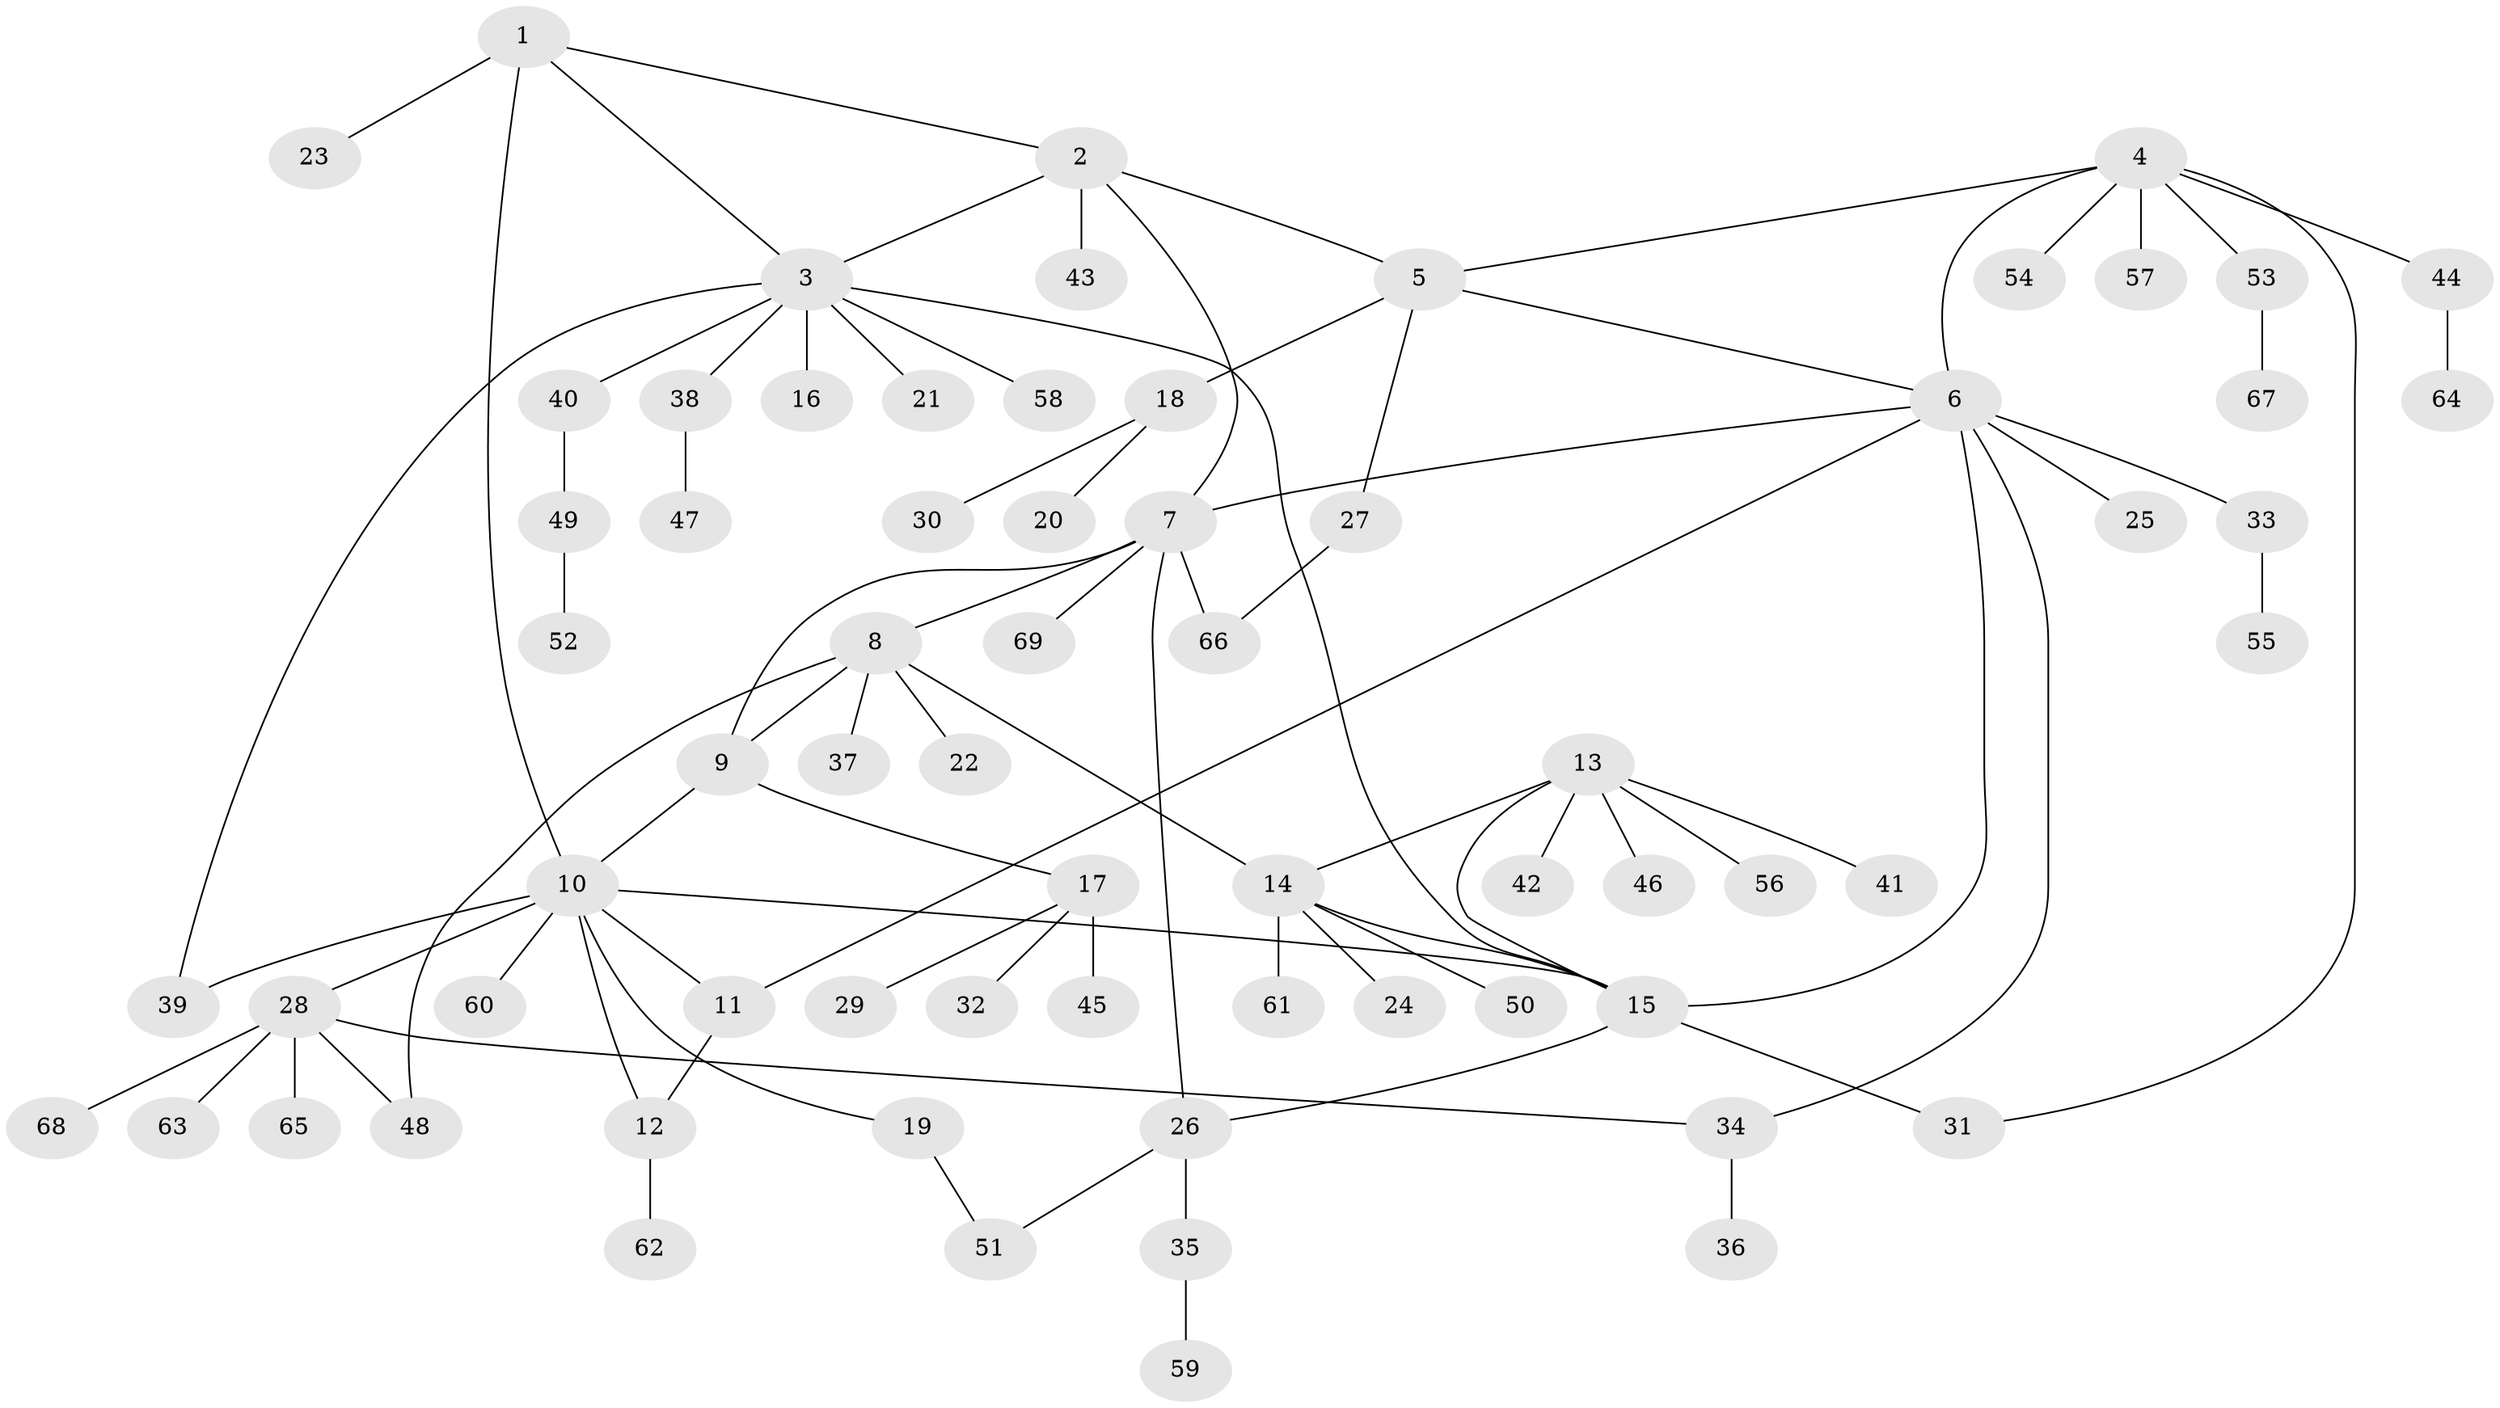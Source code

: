 // coarse degree distribution, {6: 0.0392156862745098, 7: 0.0196078431372549, 5: 0.058823529411764705, 10: 0.0196078431372549, 8: 0.0196078431372549, 4: 0.0392156862745098, 13: 0.0196078431372549, 3: 0.058823529411764705, 2: 0.17647058823529413, 1: 0.5490196078431373}
// Generated by graph-tools (version 1.1) at 2025/52/02/27/25 19:52:17]
// undirected, 69 vertices, 86 edges
graph export_dot {
graph [start="1"]
  node [color=gray90,style=filled];
  1;
  2;
  3;
  4;
  5;
  6;
  7;
  8;
  9;
  10;
  11;
  12;
  13;
  14;
  15;
  16;
  17;
  18;
  19;
  20;
  21;
  22;
  23;
  24;
  25;
  26;
  27;
  28;
  29;
  30;
  31;
  32;
  33;
  34;
  35;
  36;
  37;
  38;
  39;
  40;
  41;
  42;
  43;
  44;
  45;
  46;
  47;
  48;
  49;
  50;
  51;
  52;
  53;
  54;
  55;
  56;
  57;
  58;
  59;
  60;
  61;
  62;
  63;
  64;
  65;
  66;
  67;
  68;
  69;
  1 -- 2;
  1 -- 3;
  1 -- 10;
  1 -- 23;
  2 -- 3;
  2 -- 5;
  2 -- 7;
  2 -- 43;
  3 -- 15;
  3 -- 16;
  3 -- 21;
  3 -- 38;
  3 -- 39;
  3 -- 40;
  3 -- 58;
  4 -- 5;
  4 -- 6;
  4 -- 31;
  4 -- 44;
  4 -- 53;
  4 -- 54;
  4 -- 57;
  5 -- 6;
  5 -- 18;
  5 -- 27;
  6 -- 7;
  6 -- 11;
  6 -- 15;
  6 -- 25;
  6 -- 33;
  6 -- 34;
  7 -- 8;
  7 -- 9;
  7 -- 26;
  7 -- 66;
  7 -- 69;
  8 -- 9;
  8 -- 14;
  8 -- 22;
  8 -- 37;
  8 -- 48;
  9 -- 10;
  9 -- 17;
  10 -- 11;
  10 -- 12;
  10 -- 15;
  10 -- 19;
  10 -- 28;
  10 -- 39;
  10 -- 60;
  11 -- 12;
  12 -- 62;
  13 -- 14;
  13 -- 15;
  13 -- 41;
  13 -- 42;
  13 -- 46;
  13 -- 56;
  14 -- 15;
  14 -- 24;
  14 -- 50;
  14 -- 61;
  15 -- 26;
  15 -- 31;
  17 -- 29;
  17 -- 32;
  17 -- 45;
  18 -- 20;
  18 -- 30;
  19 -- 51;
  26 -- 35;
  26 -- 51;
  27 -- 66;
  28 -- 34;
  28 -- 48;
  28 -- 63;
  28 -- 65;
  28 -- 68;
  33 -- 55;
  34 -- 36;
  35 -- 59;
  38 -- 47;
  40 -- 49;
  44 -- 64;
  49 -- 52;
  53 -- 67;
}
